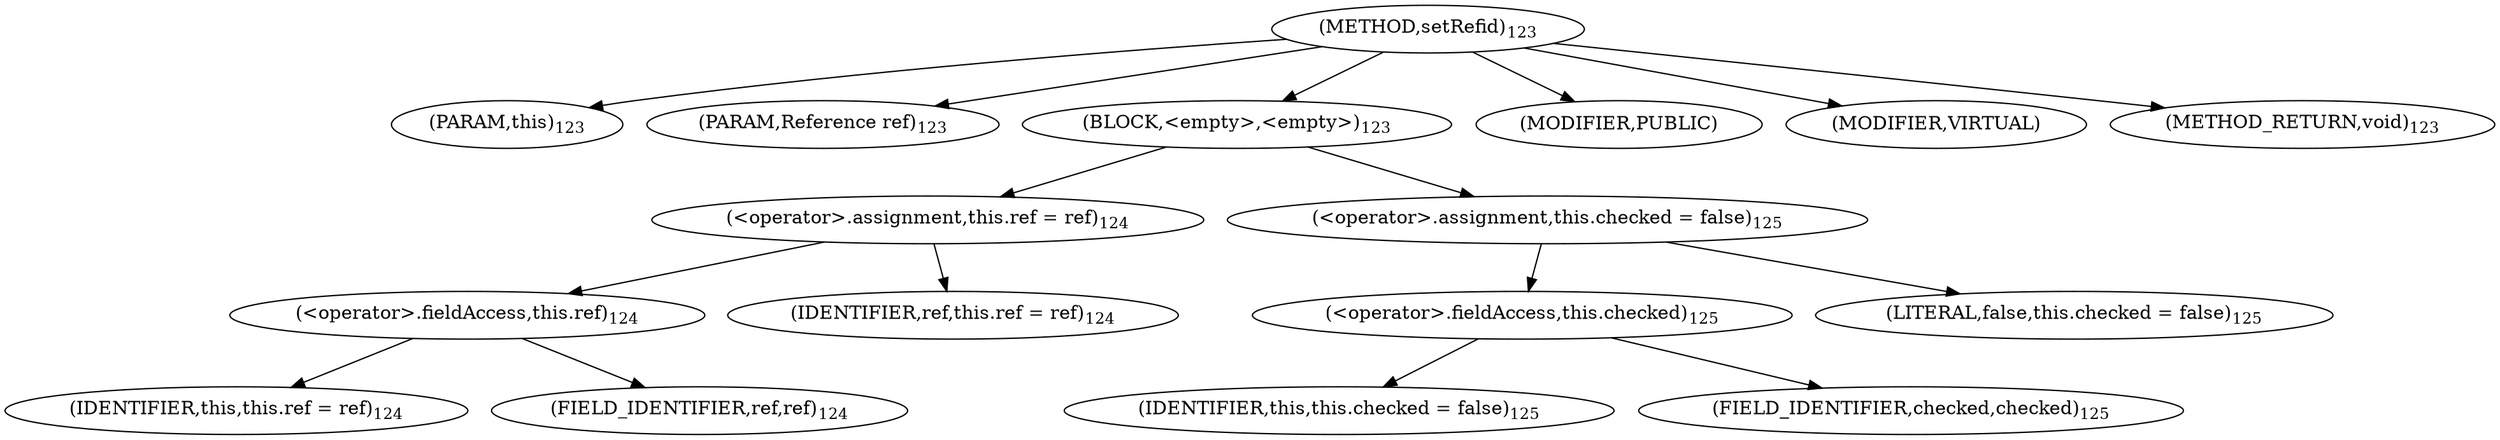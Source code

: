 digraph "setRefid" {  
"70" [label = <(METHOD,setRefid)<SUB>123</SUB>> ]
"4" [label = <(PARAM,this)<SUB>123</SUB>> ]
"71" [label = <(PARAM,Reference ref)<SUB>123</SUB>> ]
"72" [label = <(BLOCK,&lt;empty&gt;,&lt;empty&gt;)<SUB>123</SUB>> ]
"73" [label = <(&lt;operator&gt;.assignment,this.ref = ref)<SUB>124</SUB>> ]
"74" [label = <(&lt;operator&gt;.fieldAccess,this.ref)<SUB>124</SUB>> ]
"3" [label = <(IDENTIFIER,this,this.ref = ref)<SUB>124</SUB>> ]
"75" [label = <(FIELD_IDENTIFIER,ref,ref)<SUB>124</SUB>> ]
"76" [label = <(IDENTIFIER,ref,this.ref = ref)<SUB>124</SUB>> ]
"77" [label = <(&lt;operator&gt;.assignment,this.checked = false)<SUB>125</SUB>> ]
"78" [label = <(&lt;operator&gt;.fieldAccess,this.checked)<SUB>125</SUB>> ]
"79" [label = <(IDENTIFIER,this,this.checked = false)<SUB>125</SUB>> ]
"80" [label = <(FIELD_IDENTIFIER,checked,checked)<SUB>125</SUB>> ]
"81" [label = <(LITERAL,false,this.checked = false)<SUB>125</SUB>> ]
"82" [label = <(MODIFIER,PUBLIC)> ]
"83" [label = <(MODIFIER,VIRTUAL)> ]
"84" [label = <(METHOD_RETURN,void)<SUB>123</SUB>> ]
  "70" -> "4" 
  "70" -> "71" 
  "70" -> "72" 
  "70" -> "82" 
  "70" -> "83" 
  "70" -> "84" 
  "72" -> "73" 
  "72" -> "77" 
  "73" -> "74" 
  "73" -> "76" 
  "74" -> "3" 
  "74" -> "75" 
  "77" -> "78" 
  "77" -> "81" 
  "78" -> "79" 
  "78" -> "80" 
}
